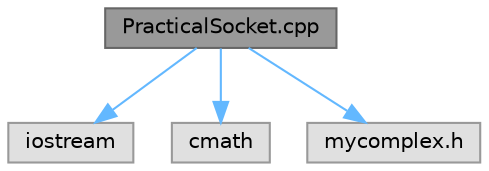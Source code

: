 digraph "PracticalSocket.cpp"
{
 // LATEX_PDF_SIZE
  bgcolor="transparent";
  edge [fontname=Helvetica,fontsize=10,labelfontname=Helvetica,labelfontsize=10];
  node [fontname=Helvetica,fontsize=10,shape=box,height=0.2,width=0.4];
  Node1 [id="Node000001",label="PracticalSocket.cpp",height=0.2,width=0.4,color="gray40", fillcolor="grey60", style="filled", fontcolor="black",tooltip="Г”Г Г©Г« Г®ГЇГЁГ±Г Г­ГЁГї Г¬ГҐГІГ®Г¤Г®Гў ГЄГ«Г Г±Г±Г  Complexz."];
  Node1 -> Node2 [id="edge1_Node000001_Node000002",color="steelblue1",style="solid",tooltip=" "];
  Node2 [id="Node000002",label="iostream",height=0.2,width=0.4,color="grey60", fillcolor="#E0E0E0", style="filled",tooltip=" "];
  Node1 -> Node3 [id="edge2_Node000001_Node000003",color="steelblue1",style="solid",tooltip=" "];
  Node3 [id="Node000003",label="cmath",height=0.2,width=0.4,color="grey60", fillcolor="#E0E0E0", style="filled",tooltip=" "];
  Node1 -> Node4 [id="edge3_Node000001_Node000004",color="steelblue1",style="solid",tooltip=" "];
  Node4 [id="Node000004",label="mycomplex.h",height=0.2,width=0.4,color="grey60", fillcolor="#E0E0E0", style="filled",tooltip=" "];
}
